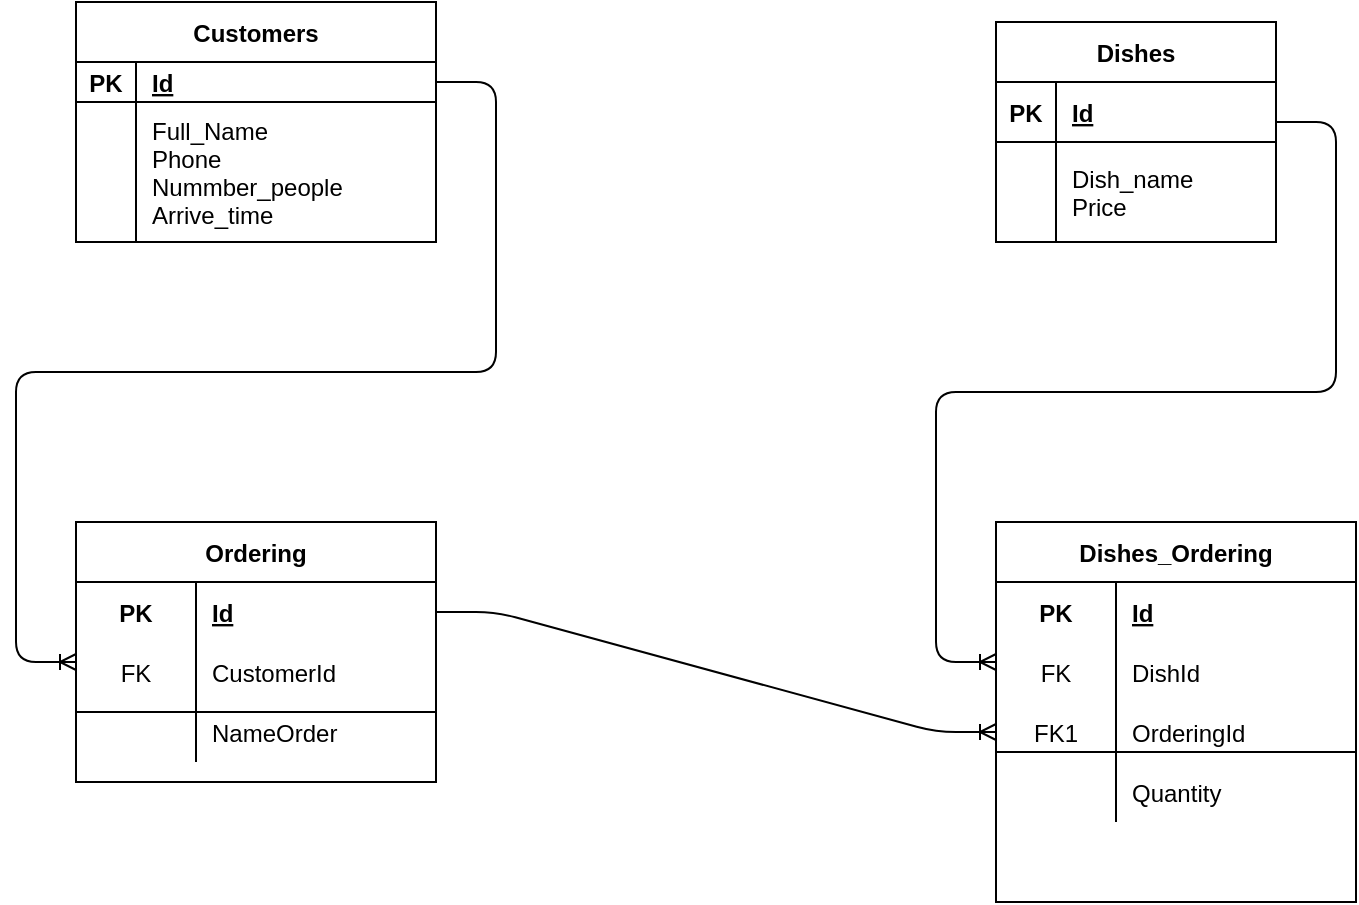 <mxfile version="14.6.13" type="device"><diagram id="R2lEEEUBdFMjLlhIrx00" name="Page-1"><mxGraphModel dx="1108" dy="450" grid="1" gridSize="10" guides="1" tooltips="1" connect="1" arrows="1" fold="1" page="1" pageScale="1" pageWidth="850" pageHeight="1100" math="0" shadow="0" extFonts="Permanent Marker^https://fonts.googleapis.com/css?family=Permanent+Marker"><root><mxCell id="0"/><mxCell id="1" parent="0"/><mxCell id="C-vyLk0tnHw3VtMMgP7b-23" value="Customers" style="shape=table;startSize=30;container=1;collapsible=1;childLayout=tableLayout;fixedRows=1;rowLines=0;fontStyle=1;align=center;resizeLast=1;" parent="1" vertex="1"><mxGeometry x="120" y="30" width="180" height="120" as="geometry"/></mxCell><mxCell id="C-vyLk0tnHw3VtMMgP7b-24" value="" style="shape=partialRectangle;collapsible=0;dropTarget=0;pointerEvents=0;fillColor=none;points=[[0,0.5],[1,0.5]];portConstraint=eastwest;top=0;left=0;right=0;bottom=1;" parent="C-vyLk0tnHw3VtMMgP7b-23" vertex="1"><mxGeometry y="30" width="180" height="20" as="geometry"/></mxCell><mxCell id="C-vyLk0tnHw3VtMMgP7b-25" value="PK" style="shape=partialRectangle;overflow=hidden;connectable=0;fillColor=none;top=0;left=0;bottom=0;right=0;fontStyle=1;" parent="C-vyLk0tnHw3VtMMgP7b-24" vertex="1"><mxGeometry width="30" height="20" as="geometry"/></mxCell><mxCell id="C-vyLk0tnHw3VtMMgP7b-26" value="Id" style="shape=partialRectangle;overflow=hidden;connectable=0;fillColor=none;top=0;left=0;bottom=0;right=0;align=left;spacingLeft=6;fontStyle=5;" parent="C-vyLk0tnHw3VtMMgP7b-24" vertex="1"><mxGeometry x="30" width="150" height="20" as="geometry"/></mxCell><mxCell id="C-vyLk0tnHw3VtMMgP7b-27" value="" style="shape=partialRectangle;collapsible=0;dropTarget=0;pointerEvents=0;fillColor=none;points=[[0,0.5],[1,0.5]];portConstraint=eastwest;top=0;left=0;right=0;bottom=0;" parent="C-vyLk0tnHw3VtMMgP7b-23" vertex="1"><mxGeometry y="50" width="180" height="70" as="geometry"/></mxCell><mxCell id="C-vyLk0tnHw3VtMMgP7b-28" value="" style="shape=partialRectangle;overflow=hidden;connectable=0;fillColor=none;top=0;left=0;bottom=0;right=0;" parent="C-vyLk0tnHw3VtMMgP7b-27" vertex="1"><mxGeometry width="30" height="70" as="geometry"/></mxCell><mxCell id="C-vyLk0tnHw3VtMMgP7b-29" value="Full_Name&#10;Phone&#10;Nummber_people&#10;Arrive_time" style="shape=partialRectangle;overflow=hidden;connectable=0;fillColor=none;top=0;left=0;bottom=0;right=0;align=left;spacingLeft=6;" parent="C-vyLk0tnHw3VtMMgP7b-27" vertex="1"><mxGeometry x="30" width="150" height="70" as="geometry"/></mxCell><mxCell id="P-5GZf0RoaGOYgYKE8ZV-11" value="Dishes_Ordering" style="shape=table;startSize=30;container=1;collapsible=1;childLayout=tableLayout;fixedRows=1;rowLines=0;fontStyle=1;align=center;resizeLast=1;" parent="1" vertex="1"><mxGeometry x="580" y="290" width="180" height="190" as="geometry"/></mxCell><mxCell id="P-5GZf0RoaGOYgYKE8ZV-12" value="" style="shape=partialRectangle;collapsible=0;dropTarget=0;pointerEvents=0;fillColor=none;top=0;left=0;bottom=0;right=0;points=[[0,0.5],[1,0.5]];portConstraint=eastwest;" parent="P-5GZf0RoaGOYgYKE8ZV-11" vertex="1"><mxGeometry y="30" width="180" height="30" as="geometry"/></mxCell><mxCell id="P-5GZf0RoaGOYgYKE8ZV-13" value="PK" style="shape=partialRectangle;connectable=0;fillColor=none;top=0;left=0;bottom=0;right=0;fontStyle=1;overflow=hidden;" parent="P-5GZf0RoaGOYgYKE8ZV-12" vertex="1"><mxGeometry width="60" height="30" as="geometry"/></mxCell><mxCell id="P-5GZf0RoaGOYgYKE8ZV-14" value="Id" style="shape=partialRectangle;connectable=0;fillColor=none;top=0;left=0;bottom=0;right=0;align=left;spacingLeft=6;fontStyle=5;overflow=hidden;" parent="P-5GZf0RoaGOYgYKE8ZV-12" vertex="1"><mxGeometry x="60" width="120" height="30" as="geometry"/></mxCell><mxCell id="P-5GZf0RoaGOYgYKE8ZV-81" value="" style="shape=partialRectangle;collapsible=0;dropTarget=0;pointerEvents=0;fillColor=none;top=0;left=0;bottom=0;right=0;points=[[0,0.5],[1,0.5]];portConstraint=eastwest;" parent="P-5GZf0RoaGOYgYKE8ZV-11" vertex="1"><mxGeometry y="60" width="180" height="30" as="geometry"/></mxCell><mxCell id="P-5GZf0RoaGOYgYKE8ZV-82" value="FK" style="shape=partialRectangle;connectable=0;fillColor=none;top=0;left=0;bottom=0;right=0;fontStyle=0;overflow=hidden;" parent="P-5GZf0RoaGOYgYKE8ZV-81" vertex="1"><mxGeometry width="60" height="30" as="geometry"/></mxCell><mxCell id="P-5GZf0RoaGOYgYKE8ZV-83" value="DishId" style="shape=partialRectangle;connectable=0;fillColor=none;top=0;left=0;bottom=0;right=0;align=left;spacingLeft=6;fontStyle=0;overflow=hidden;" parent="P-5GZf0RoaGOYgYKE8ZV-81" vertex="1"><mxGeometry x="60" width="120" height="30" as="geometry"/></mxCell><mxCell id="P-5GZf0RoaGOYgYKE8ZV-98" value="" style="shape=partialRectangle;collapsible=0;dropTarget=0;pointerEvents=0;fillColor=none;top=0;left=0;bottom=0;right=0;points=[[0,0.5],[1,0.5]];portConstraint=eastwest;" parent="P-5GZf0RoaGOYgYKE8ZV-11" vertex="1"><mxGeometry y="90" width="180" height="30" as="geometry"/></mxCell><mxCell id="P-5GZf0RoaGOYgYKE8ZV-99" value="FK1" style="shape=partialRectangle;connectable=0;fillColor=none;top=0;left=0;bottom=0;right=0;fontStyle=0;overflow=hidden;" parent="P-5GZf0RoaGOYgYKE8ZV-98" vertex="1"><mxGeometry width="60" height="30" as="geometry"/></mxCell><mxCell id="P-5GZf0RoaGOYgYKE8ZV-100" value="OrderingId" style="shape=partialRectangle;connectable=0;fillColor=none;top=0;left=0;bottom=0;right=0;align=left;spacingLeft=6;fontStyle=0;overflow=hidden;" parent="P-5GZf0RoaGOYgYKE8ZV-98" vertex="1"><mxGeometry x="60" width="120" height="30" as="geometry"/></mxCell><mxCell id="P-5GZf0RoaGOYgYKE8ZV-18" value="" style="shape=partialRectangle;collapsible=0;dropTarget=0;pointerEvents=0;fillColor=none;top=0;left=0;bottom=0;right=0;points=[[0,0.5],[1,0.5]];portConstraint=eastwest;" parent="P-5GZf0RoaGOYgYKE8ZV-11" vertex="1"><mxGeometry y="120" width="180" height="30" as="geometry"/></mxCell><mxCell id="P-5GZf0RoaGOYgYKE8ZV-19" value="" style="shape=partialRectangle;connectable=0;fillColor=none;top=0;left=0;bottom=0;right=0;editable=1;overflow=hidden;" parent="P-5GZf0RoaGOYgYKE8ZV-18" vertex="1"><mxGeometry width="60" height="30" as="geometry"/></mxCell><mxCell id="P-5GZf0RoaGOYgYKE8ZV-20" value="Quantity" style="shape=partialRectangle;connectable=0;fillColor=none;top=0;left=0;bottom=0;right=0;align=left;spacingLeft=6;overflow=hidden;" parent="P-5GZf0RoaGOYgYKE8ZV-18" vertex="1"><mxGeometry x="60" width="120" height="30" as="geometry"/></mxCell><mxCell id="P-5GZf0RoaGOYgYKE8ZV-37" value="Dishes" style="shape=table;startSize=30;container=1;collapsible=1;childLayout=tableLayout;fixedRows=1;rowLines=0;fontStyle=1;align=center;resizeLast=1;" parent="1" vertex="1"><mxGeometry x="580" y="40" width="140" height="110" as="geometry"/></mxCell><mxCell id="P-5GZf0RoaGOYgYKE8ZV-38" value="" style="shape=partialRectangle;collapsible=0;dropTarget=0;pointerEvents=0;fillColor=none;top=0;left=0;bottom=1;right=0;points=[[0,0.5],[1,0.5]];portConstraint=eastwest;" parent="P-5GZf0RoaGOYgYKE8ZV-37" vertex="1"><mxGeometry y="30" width="140" height="30" as="geometry"/></mxCell><mxCell id="P-5GZf0RoaGOYgYKE8ZV-39" value="PK" style="shape=partialRectangle;connectable=0;fillColor=none;top=0;left=0;bottom=0;right=0;fontStyle=1;overflow=hidden;" parent="P-5GZf0RoaGOYgYKE8ZV-38" vertex="1"><mxGeometry width="30" height="30" as="geometry"/></mxCell><mxCell id="P-5GZf0RoaGOYgYKE8ZV-40" value="Id" style="shape=partialRectangle;connectable=0;fillColor=none;top=0;left=0;bottom=0;right=0;align=left;spacingLeft=6;fontStyle=5;overflow=hidden;" parent="P-5GZf0RoaGOYgYKE8ZV-38" vertex="1"><mxGeometry x="30" width="110" height="30" as="geometry"/></mxCell><mxCell id="P-5GZf0RoaGOYgYKE8ZV-41" value="" style="shape=partialRectangle;collapsible=0;dropTarget=0;pointerEvents=0;fillColor=none;top=0;left=0;bottom=0;right=0;points=[[0,0.5],[1,0.5]];portConstraint=eastwest;" parent="P-5GZf0RoaGOYgYKE8ZV-37" vertex="1"><mxGeometry y="60" width="140" height="50" as="geometry"/></mxCell><mxCell id="P-5GZf0RoaGOYgYKE8ZV-42" value="" style="shape=partialRectangle;connectable=0;fillColor=none;top=0;left=0;bottom=0;right=0;editable=1;overflow=hidden;" parent="P-5GZf0RoaGOYgYKE8ZV-41" vertex="1"><mxGeometry width="30" height="50" as="geometry"/></mxCell><mxCell id="P-5GZf0RoaGOYgYKE8ZV-43" value="Dish_name&#10;Price" style="shape=partialRectangle;connectable=0;fillColor=none;top=0;left=0;bottom=0;right=0;align=left;spacingLeft=6;overflow=hidden;" parent="P-5GZf0RoaGOYgYKE8ZV-41" vertex="1"><mxGeometry x="30" width="110" height="50" as="geometry"/></mxCell><mxCell id="P-5GZf0RoaGOYgYKE8ZV-63" value="Ordering" style="shape=table;startSize=30;container=1;collapsible=1;childLayout=tableLayout;fixedRows=1;rowLines=0;fontStyle=1;align=center;resizeLast=1;" parent="1" vertex="1"><mxGeometry x="120" y="290" width="180" height="130" as="geometry"/></mxCell><mxCell id="P-5GZf0RoaGOYgYKE8ZV-64" value="" style="shape=partialRectangle;collapsible=0;dropTarget=0;pointerEvents=0;fillColor=none;top=0;left=0;bottom=0;right=0;points=[[0,0.5],[1,0.5]];portConstraint=eastwest;" parent="P-5GZf0RoaGOYgYKE8ZV-63" vertex="1"><mxGeometry y="30" width="180" height="30" as="geometry"/></mxCell><mxCell id="P-5GZf0RoaGOYgYKE8ZV-65" value="PK" style="shape=partialRectangle;connectable=0;fillColor=none;top=0;left=0;bottom=0;right=0;fontStyle=1;overflow=hidden;" parent="P-5GZf0RoaGOYgYKE8ZV-64" vertex="1"><mxGeometry width="60" height="30" as="geometry"/></mxCell><mxCell id="P-5GZf0RoaGOYgYKE8ZV-66" value="Id" style="shape=partialRectangle;connectable=0;fillColor=none;top=0;left=0;bottom=0;right=0;align=left;spacingLeft=6;fontStyle=5;overflow=hidden;" parent="P-5GZf0RoaGOYgYKE8ZV-64" vertex="1"><mxGeometry x="60" width="120" height="30" as="geometry"/></mxCell><mxCell id="P-5GZf0RoaGOYgYKE8ZV-89" value="" style="shape=partialRectangle;collapsible=0;dropTarget=0;pointerEvents=0;fillColor=none;top=0;left=0;bottom=0;right=0;points=[[0,0.5],[1,0.5]];portConstraint=eastwest;" parent="P-5GZf0RoaGOYgYKE8ZV-63" vertex="1"><mxGeometry y="60" width="180" height="30" as="geometry"/></mxCell><mxCell id="P-5GZf0RoaGOYgYKE8ZV-90" value="FK" style="shape=partialRectangle;connectable=0;fillColor=none;top=0;left=0;bottom=0;right=0;fontStyle=0;overflow=hidden;" parent="P-5GZf0RoaGOYgYKE8ZV-89" vertex="1"><mxGeometry width="60" height="30" as="geometry"/></mxCell><mxCell id="P-5GZf0RoaGOYgYKE8ZV-91" value="CustomerId" style="shape=partialRectangle;connectable=0;fillColor=none;top=0;left=0;bottom=0;right=0;align=left;spacingLeft=6;fontStyle=0;overflow=hidden;" parent="P-5GZf0RoaGOYgYKE8ZV-89" vertex="1"><mxGeometry x="60" width="120" height="30" as="geometry"/></mxCell><mxCell id="P-5GZf0RoaGOYgYKE8ZV-109" value="" style="shape=partialRectangle;collapsible=0;dropTarget=0;pointerEvents=0;fillColor=none;top=0;left=0;bottom=0;right=0;points=[[0,0.5],[1,0.5]];portConstraint=eastwest;" parent="P-5GZf0RoaGOYgYKE8ZV-63" vertex="1"><mxGeometry y="90" width="180" height="30" as="geometry"/></mxCell><mxCell id="P-5GZf0RoaGOYgYKE8ZV-110" value="" style="shape=partialRectangle;connectable=0;fillColor=none;top=0;left=0;bottom=0;right=0;editable=1;overflow=hidden;" parent="P-5GZf0RoaGOYgYKE8ZV-109" vertex="1"><mxGeometry width="60" height="30" as="geometry"/></mxCell><mxCell id="P-5GZf0RoaGOYgYKE8ZV-111" value="NameOrder" style="shape=partialRectangle;connectable=0;fillColor=none;top=0;left=0;bottom=0;right=0;align=left;spacingLeft=6;overflow=hidden;" parent="P-5GZf0RoaGOYgYKE8ZV-109" vertex="1"><mxGeometry x="60" width="120" height="30" as="geometry"/></mxCell><mxCell id="P-5GZf0RoaGOYgYKE8ZV-96" value="" style="line;strokeWidth=1;rotatable=0;dashed=0;labelPosition=right;align=left;verticalAlign=middle;spacingTop=0;spacingLeft=6;points=[];portConstraint=eastwest;" parent="1" vertex="1"><mxGeometry x="120" y="380" width="180" height="10" as="geometry"/></mxCell><mxCell id="P-5GZf0RoaGOYgYKE8ZV-106" value="" style="line;strokeWidth=1;rotatable=0;dashed=0;labelPosition=right;align=left;verticalAlign=middle;spacingTop=0;spacingLeft=6;points=[];portConstraint=eastwest;" parent="1" vertex="1"><mxGeometry x="580" y="400" width="180" height="10" as="geometry"/></mxCell><mxCell id="P-5GZf0RoaGOYgYKE8ZV-107" value="" style="edgeStyle=entityRelationEdgeStyle;fontSize=12;html=1;endArrow=ERoneToMany;" parent="1" edge="1"><mxGeometry width="100" height="100" relative="1" as="geometry"><mxPoint x="300" y="70" as="sourcePoint"/><mxPoint x="120" y="360" as="targetPoint"/></mxGeometry></mxCell><mxCell id="P-5GZf0RoaGOYgYKE8ZV-112" value="" style="edgeStyle=entityRelationEdgeStyle;fontSize=12;html=1;endArrow=ERoneToMany;exitX=1;exitY=0.5;exitDx=0;exitDy=0;entryX=0;entryY=0.5;entryDx=0;entryDy=0;" parent="1" source="P-5GZf0RoaGOYgYKE8ZV-64" target="P-5GZf0RoaGOYgYKE8ZV-98" edge="1"><mxGeometry width="100" height="100" relative="1" as="geometry"><mxPoint x="380" y="300" as="sourcePoint"/><mxPoint x="480" y="200" as="targetPoint"/></mxGeometry></mxCell><mxCell id="P-5GZf0RoaGOYgYKE8ZV-113" value="" style="edgeStyle=entityRelationEdgeStyle;fontSize=12;html=1;endArrow=ERoneToMany;" parent="1" edge="1"><mxGeometry width="100" height="100" relative="1" as="geometry"><mxPoint x="720" y="90" as="sourcePoint"/><mxPoint x="580" y="360" as="targetPoint"/></mxGeometry></mxCell></root></mxGraphModel></diagram></mxfile>